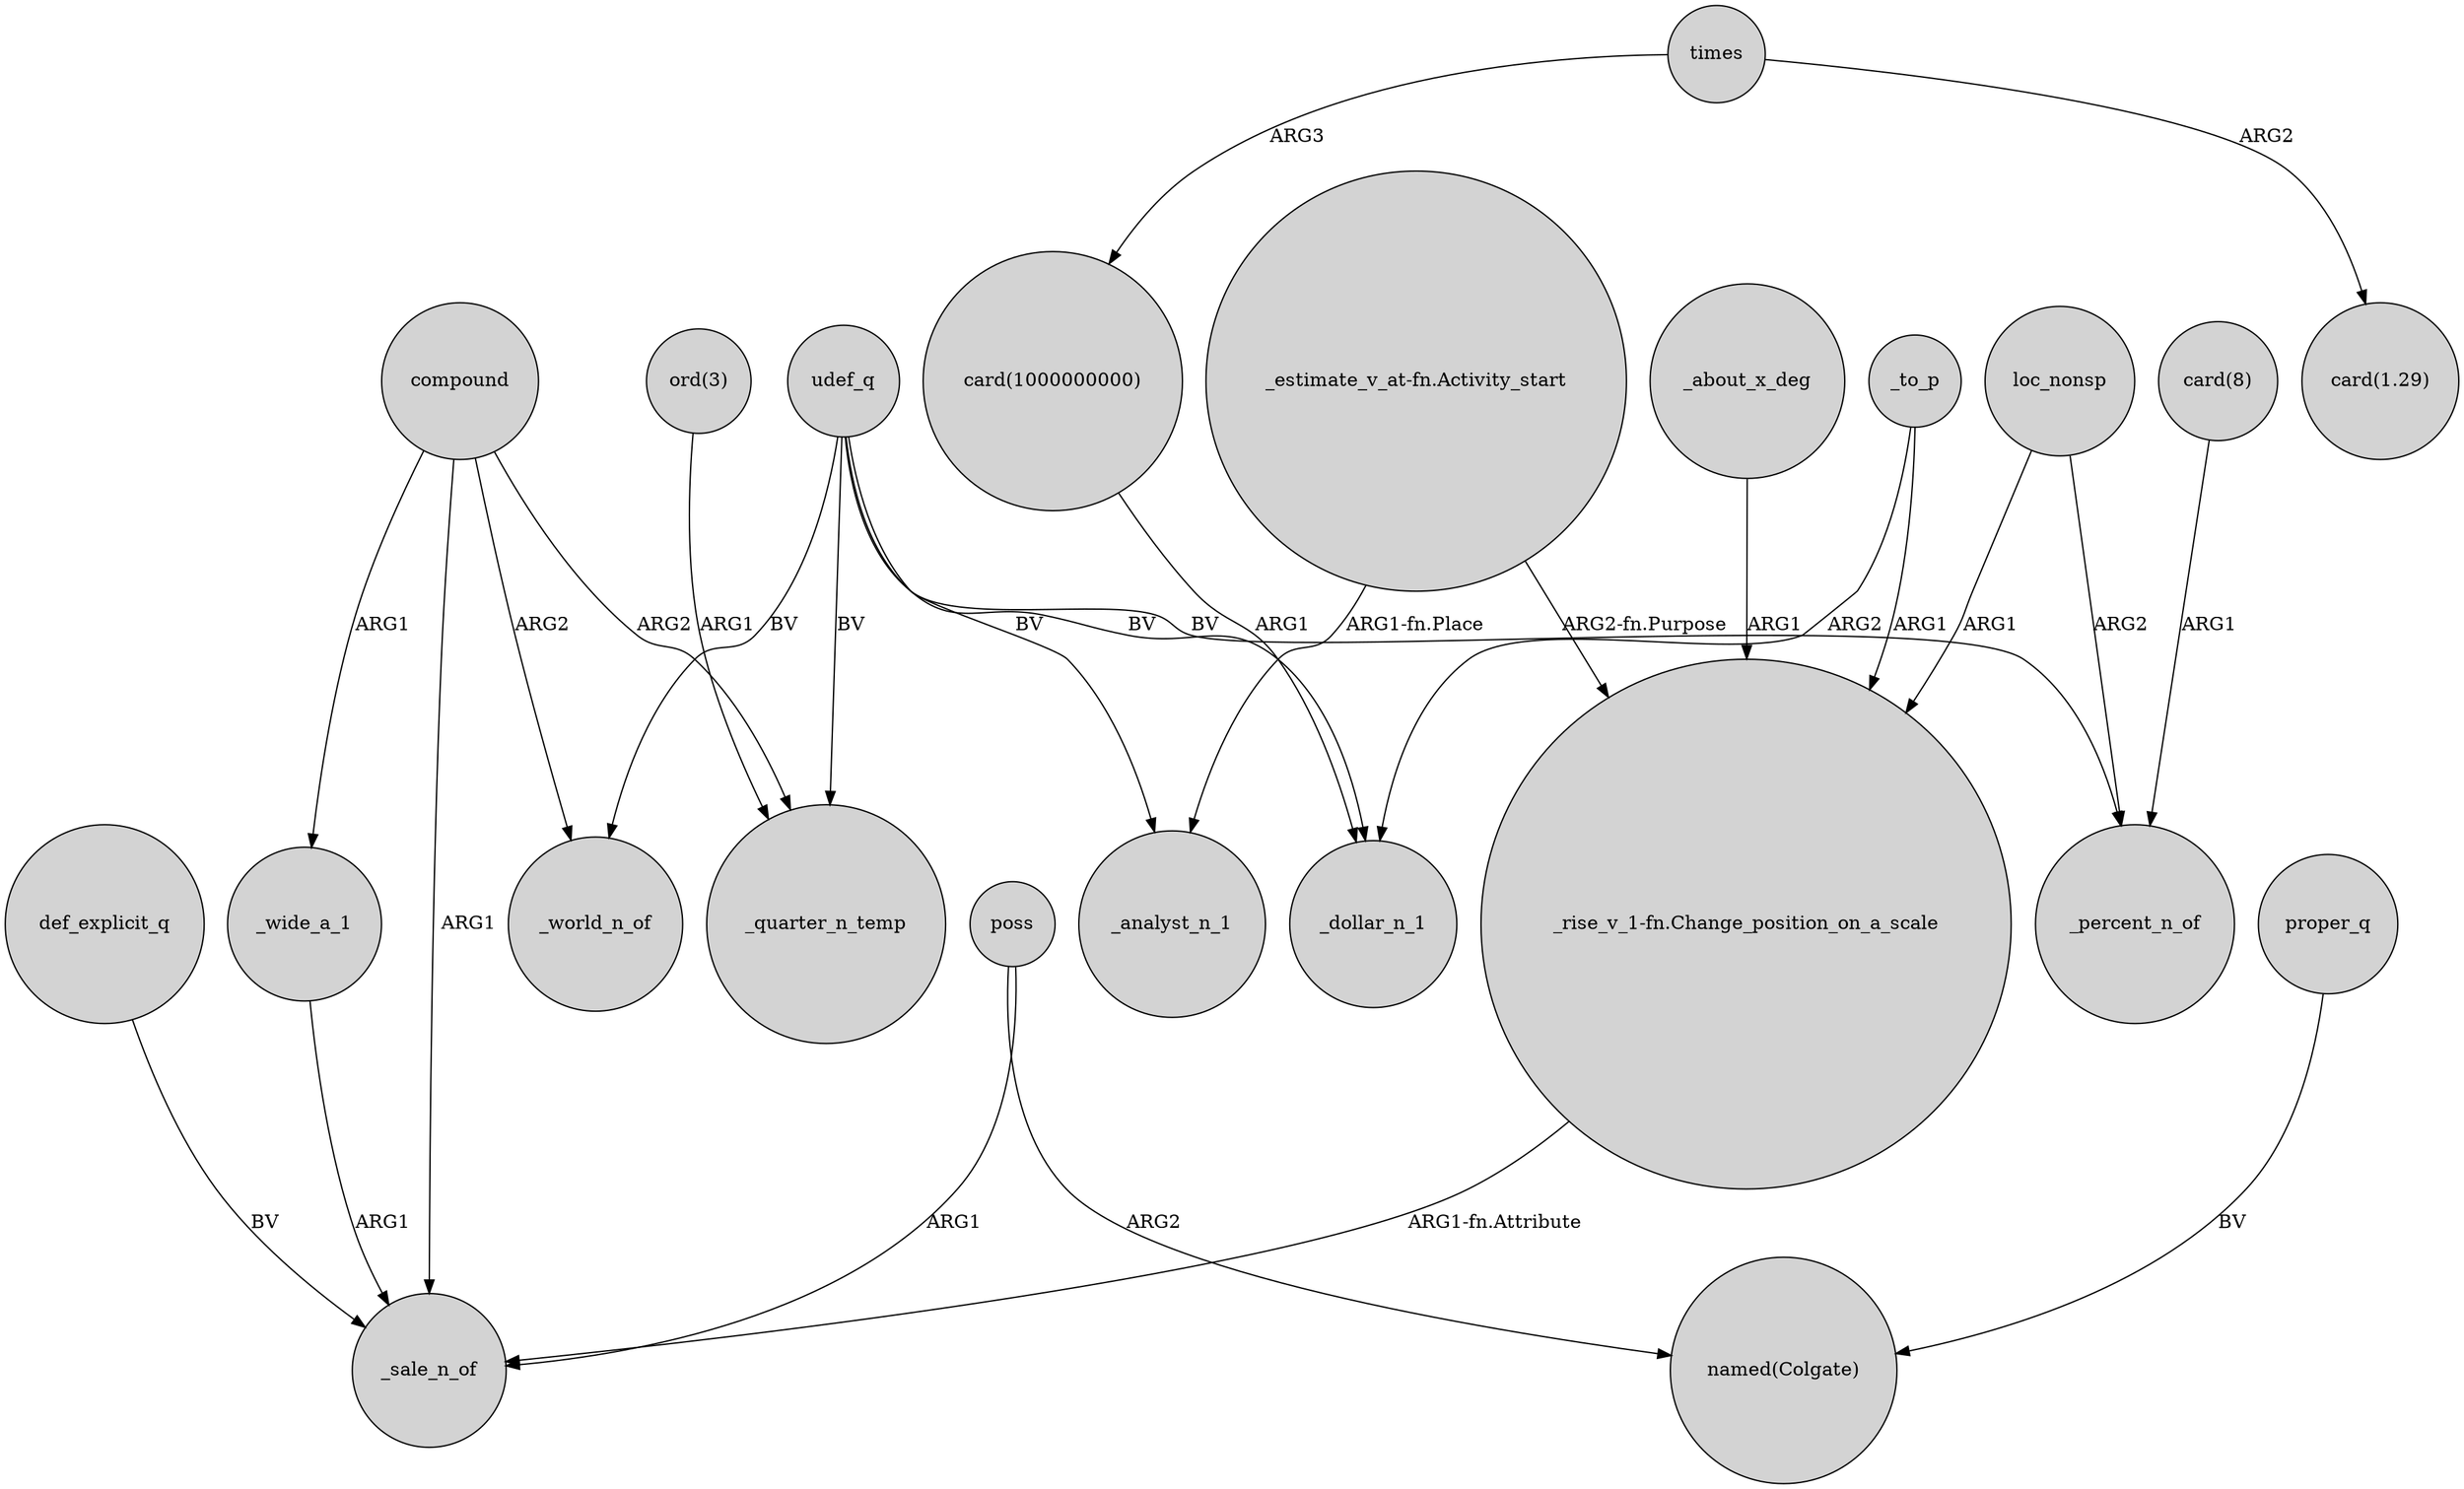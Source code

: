 digraph {
	node [shape=circle style=filled]
	"card(1000000000)" -> _dollar_n_1 [label=ARG1]
	"_rise_v_1-fn.Change_position_on_a_scale" -> _sale_n_of [label="ARG1-fn.Attribute"]
	"ord(3)" -> _quarter_n_temp [label=ARG1]
	udef_q -> _world_n_of [label=BV]
	udef_q -> _analyst_n_1 [label=BV]
	poss -> "named(Colgate)" [label=ARG2]
	compound -> _wide_a_1 [label=ARG1]
	_to_p -> "_rise_v_1-fn.Change_position_on_a_scale" [label=ARG1]
	_about_x_deg -> "_rise_v_1-fn.Change_position_on_a_scale" [label=ARG1]
	loc_nonsp -> "_rise_v_1-fn.Change_position_on_a_scale" [label=ARG1]
	"_estimate_v_at-fn.Activity_start" -> _analyst_n_1 [label="ARG1-fn.Place"]
	_to_p -> _dollar_n_1 [label=ARG2]
	_wide_a_1 -> _sale_n_of [label=ARG1]
	"card(8)" -> _percent_n_of [label=ARG1]
	times -> "card(1000000000)" [label=ARG3]
	def_explicit_q -> _sale_n_of [label=BV]
	compound -> _quarter_n_temp [label=ARG2]
	udef_q -> _percent_n_of [label=BV]
	udef_q -> _dollar_n_1 [label=BV]
	times -> "card(1.29)" [label=ARG2]
	udef_q -> _quarter_n_temp [label=BV]
	"_estimate_v_at-fn.Activity_start" -> "_rise_v_1-fn.Change_position_on_a_scale" [label="ARG2-fn.Purpose"]
	compound -> _world_n_of [label=ARG2]
	proper_q -> "named(Colgate)" [label=BV]
	poss -> _sale_n_of [label=ARG1]
	compound -> _sale_n_of [label=ARG1]
	loc_nonsp -> _percent_n_of [label=ARG2]
}
